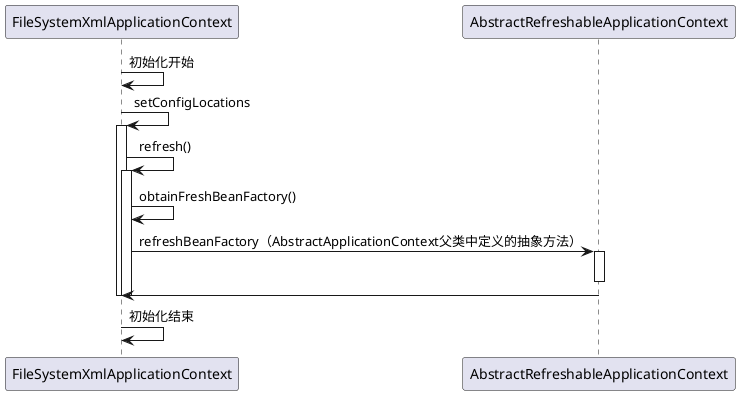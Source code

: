 @startuml
participant FileSystemXmlApplicationContext as main
participant AbstractRefreshableApplicationContext as abstractRefreshableContext
main ->main : 初始化开始
main -> main :setConfigLocations
activate main
main -> main: refresh()
activate main
main -> main: obtainFreshBeanFactory()
main -> abstractRefreshableContext: refreshBeanFactory（AbstractApplicationContext父类中定义的抽象方法）
activate abstractRefreshableContext
deactivate abstractRefreshableContext
abstractRefreshableContext -> main:
deactivate main
deactivate main
main ->main : 初始化结束
@enduml